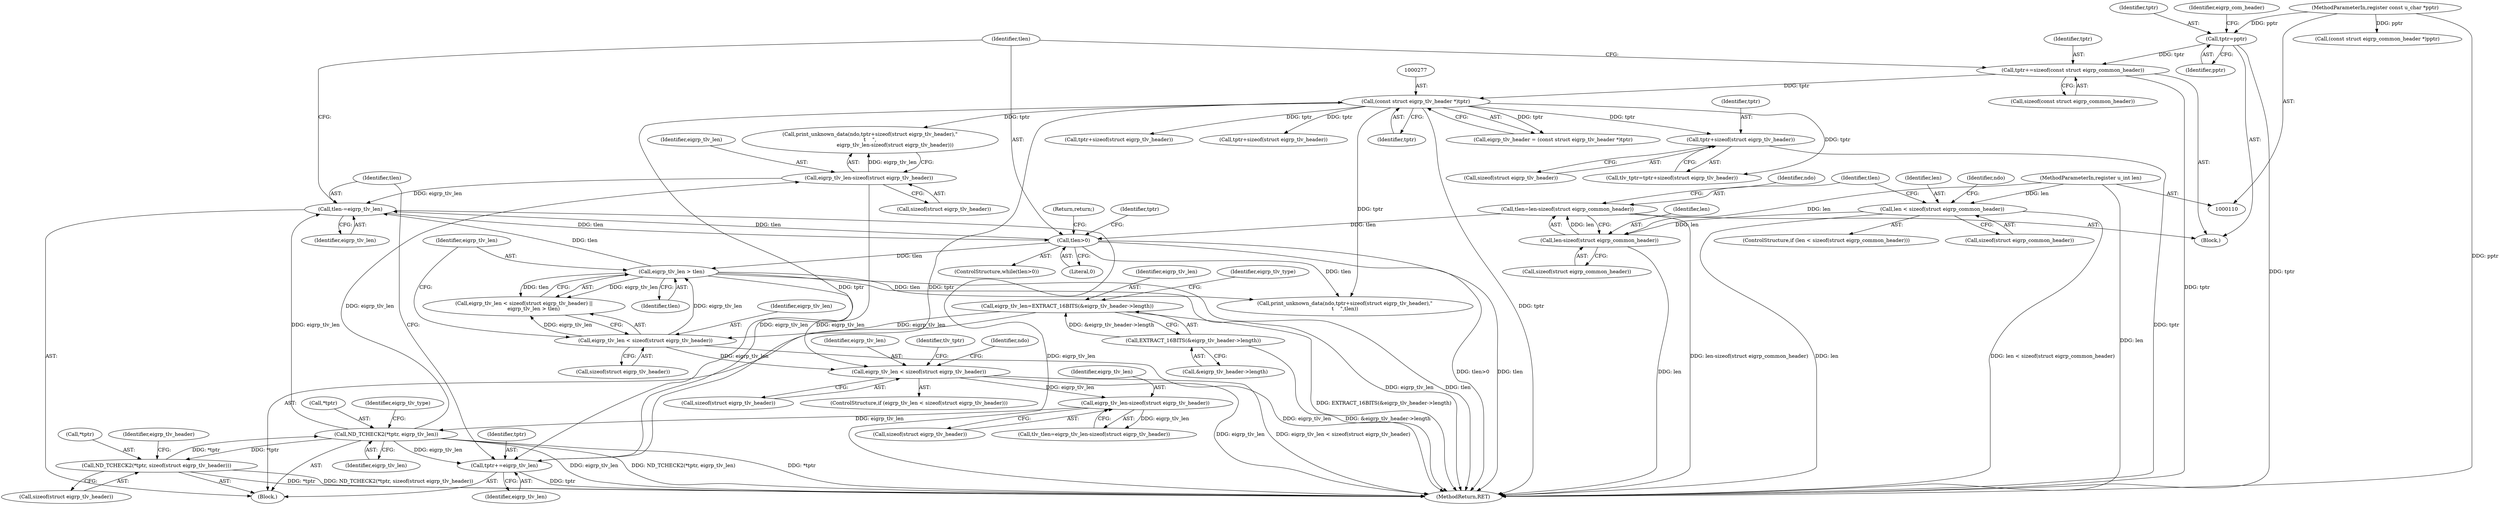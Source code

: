 digraph "0_tcpdump_de981e6070d168b58ec1bb0713ded77ed4ad87f4@API" {
"1000343" [label="(Call,tptr+sizeof(struct eigrp_tlv_header))"];
"1000276" [label="(Call,(const struct eigrp_tlv_header *)tptr)"];
"1001285" [label="(Call,tptr+=eigrp_tlv_len)"];
"1000353" [label="(Call,ND_TCHECK2(*tptr, eigrp_tlv_len))"];
"1000269" [label="(Call,ND_TCHECK2(*tptr, sizeof(struct eigrp_tlv_header)))"];
"1000349" [label="(Call,eigrp_tlv_len-sizeof(struct eigrp_tlv_header))"];
"1000326" [label="(Call,eigrp_tlv_len < sizeof(struct eigrp_tlv_header))"];
"1000295" [label="(Call,eigrp_tlv_len < sizeof(struct eigrp_tlv_header))"];
"1000279" [label="(Call,eigrp_tlv_len=EXTRACT_16BITS(&eigrp_tlv_header->length))"];
"1000281" [label="(Call,EXTRACT_16BITS(&eigrp_tlv_header->length))"];
"1000299" [label="(Call,eigrp_tlv_len > tlen)"];
"1000265" [label="(Call,tlen>0)"];
"1000200" [label="(Call,tlen=len-sizeof(struct eigrp_common_header))"];
"1000202" [label="(Call,len-sizeof(struct eigrp_common_header))"];
"1000176" [label="(Call,len < sizeof(struct eigrp_common_header))"];
"1000113" [label="(MethodParameterIn,register u_int len)"];
"1001288" [label="(Call,tlen-=eigrp_tlv_len)"];
"1001281" [label="(Call,eigrp_tlv_len-sizeof(struct eigrp_tlv_header))"];
"1000260" [label="(Call,tptr+=sizeof(const struct eigrp_common_header))"];
"1000127" [label="(Call,tptr=pptr)"];
"1000112" [label="(MethodParameterIn,register const u_char *pptr)"];
"1000347" [label="(Call,tlv_tlen=eigrp_tlv_len-sizeof(struct eigrp_tlv_header))"];
"1000204" [label="(Call,sizeof(struct eigrp_common_header))"];
"1001288" [label="(Call,tlen-=eigrp_tlv_len)"];
"1000351" [label="(Call,sizeof(struct eigrp_tlv_header))"];
"1001276" [label="(Call,tptr+sizeof(struct eigrp_tlv_header))"];
"1000265" [label="(Call,tlen>0)"];
"1000261" [label="(Identifier,tptr)"];
"1000305" [label="(Call,tptr+sizeof(struct eigrp_tlv_header))"];
"1000176" [label="(Call,len < sizeof(struct eigrp_common_header))"];
"1000201" [label="(Identifier,tlen)"];
"1000202" [label="(Call,len-sizeof(struct eigrp_common_header))"];
"1000303" [label="(Call,print_unknown_data(ndo,tptr+sizeof(struct eigrp_tlv_header),\"\n\t    \",tlen))"];
"1000268" [label="(Block,)"];
"1000295" [label="(Call,eigrp_tlv_len < sizeof(struct eigrp_tlv_header))"];
"1000287" [label="(Identifier,eigrp_tlv_type)"];
"1000129" [label="(Identifier,pptr)"];
"1000349" [label="(Call,eigrp_tlv_len-sizeof(struct eigrp_tlv_header))"];
"1000294" [label="(Call,eigrp_tlv_len < sizeof(struct eigrp_tlv_header) ||\n            eigrp_tlv_len > tlen)"];
"1000327" [label="(Identifier,eigrp_tlv_len)"];
"1000208" [label="(Identifier,ndo)"];
"1001282" [label="(Identifier,eigrp_tlv_len)"];
"1000353" [label="(Call,ND_TCHECK2(*tptr, eigrp_tlv_len))"];
"1000127" [label="(Call,tptr=pptr)"];
"1001286" [label="(Identifier,tptr)"];
"1000128" [label="(Identifier,tptr)"];
"1000276" [label="(Call,(const struct eigrp_tlv_header *)tptr)"];
"1000175" [label="(ControlStructure,if (len < sizeof(struct eigrp_common_header)))"];
"1000177" [label="(Identifier,len)"];
"1001290" [label="(Identifier,eigrp_tlv_len)"];
"1000269" [label="(Call,ND_TCHECK2(*tptr, sizeof(struct eigrp_tlv_header)))"];
"1000342" [label="(Identifier,tlv_tptr)"];
"1000300" [label="(Identifier,eigrp_tlv_len)"];
"1000178" [label="(Call,sizeof(struct eigrp_common_header))"];
"1000112" [label="(MethodParameterIn,register const u_char *pptr)"];
"1000296" [label="(Identifier,eigrp_tlv_len)"];
"1000282" [label="(Call,&eigrp_tlv_header->length)"];
"1000356" [label="(Identifier,eigrp_tlv_len)"];
"1000266" [label="(Identifier,tlen)"];
"1000270" [label="(Call,*tptr)"];
"1000275" [label="(Identifier,eigrp_tlv_header)"];
"1000114" [label="(Block,)"];
"1000358" [label="(Identifier,eigrp_tlv_type)"];
"1000272" [label="(Call,sizeof(struct eigrp_tlv_header))"];
"1000264" [label="(ControlStructure,while(tlen>0))"];
"1001297" [label="(MethodReturn,RET)"];
"1001291" [label="(Return,return;)"];
"1000343" [label="(Call,tptr+sizeof(struct eigrp_tlv_header))"];
"1000262" [label="(Call,sizeof(const struct eigrp_common_header))"];
"1000260" [label="(Call,tptr+=sizeof(const struct eigrp_common_header))"];
"1000297" [label="(Call,sizeof(struct eigrp_tlv_header))"];
"1001283" [label="(Call,sizeof(struct eigrp_tlv_header))"];
"1000350" [label="(Identifier,eigrp_tlv_len)"];
"1000131" [label="(Identifier,eigrp_com_header)"];
"1000132" [label="(Call,(const struct eigrp_common_header *)pptr)"];
"1000200" [label="(Call,tlen=len-sizeof(struct eigrp_common_header))"];
"1000278" [label="(Identifier,tptr)"];
"1000341" [label="(Call,tlv_tptr=tptr+sizeof(struct eigrp_tlv_header))"];
"1000267" [label="(Literal,0)"];
"1001274" [label="(Call,print_unknown_data(ndo,tptr+sizeof(struct eigrp_tlv_header),\"\n\t    \",\n                               eigrp_tlv_len-sizeof(struct eigrp_tlv_header)))"];
"1000345" [label="(Call,sizeof(struct eigrp_tlv_header))"];
"1000301" [label="(Identifier,tlen)"];
"1001285" [label="(Call,tptr+=eigrp_tlv_len)"];
"1000328" [label="(Call,sizeof(struct eigrp_tlv_header))"];
"1000183" [label="(Identifier,ndo)"];
"1001289" [label="(Identifier,tlen)"];
"1000354" [label="(Call,*tptr)"];
"1000333" [label="(Identifier,ndo)"];
"1000299" [label="(Call,eigrp_tlv_len > tlen)"];
"1000279" [label="(Call,eigrp_tlv_len=EXTRACT_16BITS(&eigrp_tlv_header->length))"];
"1000271" [label="(Identifier,tptr)"];
"1000326" [label="(Call,eigrp_tlv_len < sizeof(struct eigrp_tlv_header))"];
"1000113" [label="(MethodParameterIn,register u_int len)"];
"1001287" [label="(Identifier,eigrp_tlv_len)"];
"1000344" [label="(Identifier,tptr)"];
"1001281" [label="(Call,eigrp_tlv_len-sizeof(struct eigrp_tlv_header))"];
"1000280" [label="(Identifier,eigrp_tlv_len)"];
"1000281" [label="(Call,EXTRACT_16BITS(&eigrp_tlv_header->length))"];
"1000325" [label="(ControlStructure,if (eigrp_tlv_len < sizeof(struct eigrp_tlv_header)))"];
"1000203" [label="(Identifier,len)"];
"1000274" [label="(Call,eigrp_tlv_header = (const struct eigrp_tlv_header *)tptr)"];
"1000343" -> "1000341"  [label="AST: "];
"1000343" -> "1000345"  [label="CFG: "];
"1000344" -> "1000343"  [label="AST: "];
"1000345" -> "1000343"  [label="AST: "];
"1000341" -> "1000343"  [label="CFG: "];
"1000343" -> "1001297"  [label="DDG: tptr"];
"1000276" -> "1000343"  [label="DDG: tptr"];
"1000276" -> "1000274"  [label="AST: "];
"1000276" -> "1000278"  [label="CFG: "];
"1000277" -> "1000276"  [label="AST: "];
"1000278" -> "1000276"  [label="AST: "];
"1000274" -> "1000276"  [label="CFG: "];
"1000276" -> "1001297"  [label="DDG: tptr"];
"1000276" -> "1000274"  [label="DDG: tptr"];
"1001285" -> "1000276"  [label="DDG: tptr"];
"1000260" -> "1000276"  [label="DDG: tptr"];
"1000276" -> "1000303"  [label="DDG: tptr"];
"1000276" -> "1000305"  [label="DDG: tptr"];
"1000276" -> "1000341"  [label="DDG: tptr"];
"1000276" -> "1001274"  [label="DDG: tptr"];
"1000276" -> "1001276"  [label="DDG: tptr"];
"1000276" -> "1001285"  [label="DDG: tptr"];
"1001285" -> "1000268"  [label="AST: "];
"1001285" -> "1001287"  [label="CFG: "];
"1001286" -> "1001285"  [label="AST: "];
"1001287" -> "1001285"  [label="AST: "];
"1001289" -> "1001285"  [label="CFG: "];
"1001285" -> "1001297"  [label="DDG: tptr"];
"1000353" -> "1001285"  [label="DDG: eigrp_tlv_len"];
"1001281" -> "1001285"  [label="DDG: eigrp_tlv_len"];
"1000353" -> "1000268"  [label="AST: "];
"1000353" -> "1000356"  [label="CFG: "];
"1000354" -> "1000353"  [label="AST: "];
"1000356" -> "1000353"  [label="AST: "];
"1000358" -> "1000353"  [label="CFG: "];
"1000353" -> "1001297"  [label="DDG: eigrp_tlv_len"];
"1000353" -> "1001297"  [label="DDG: ND_TCHECK2(*tptr, eigrp_tlv_len)"];
"1000353" -> "1001297"  [label="DDG: *tptr"];
"1000353" -> "1000269"  [label="DDG: *tptr"];
"1000269" -> "1000353"  [label="DDG: *tptr"];
"1000349" -> "1000353"  [label="DDG: eigrp_tlv_len"];
"1000353" -> "1001281"  [label="DDG: eigrp_tlv_len"];
"1000353" -> "1001288"  [label="DDG: eigrp_tlv_len"];
"1000269" -> "1000268"  [label="AST: "];
"1000269" -> "1000272"  [label="CFG: "];
"1000270" -> "1000269"  [label="AST: "];
"1000272" -> "1000269"  [label="AST: "];
"1000275" -> "1000269"  [label="CFG: "];
"1000269" -> "1001297"  [label="DDG: ND_TCHECK2(*tptr, sizeof(struct eigrp_tlv_header))"];
"1000269" -> "1001297"  [label="DDG: *tptr"];
"1000349" -> "1000347"  [label="AST: "];
"1000349" -> "1000351"  [label="CFG: "];
"1000350" -> "1000349"  [label="AST: "];
"1000351" -> "1000349"  [label="AST: "];
"1000347" -> "1000349"  [label="CFG: "];
"1000349" -> "1000347"  [label="DDG: eigrp_tlv_len"];
"1000326" -> "1000349"  [label="DDG: eigrp_tlv_len"];
"1000326" -> "1000325"  [label="AST: "];
"1000326" -> "1000328"  [label="CFG: "];
"1000327" -> "1000326"  [label="AST: "];
"1000328" -> "1000326"  [label="AST: "];
"1000333" -> "1000326"  [label="CFG: "];
"1000342" -> "1000326"  [label="CFG: "];
"1000326" -> "1001297"  [label="DDG: eigrp_tlv_len < sizeof(struct eigrp_tlv_header)"];
"1000326" -> "1001297"  [label="DDG: eigrp_tlv_len"];
"1000295" -> "1000326"  [label="DDG: eigrp_tlv_len"];
"1000299" -> "1000326"  [label="DDG: eigrp_tlv_len"];
"1000295" -> "1000294"  [label="AST: "];
"1000295" -> "1000297"  [label="CFG: "];
"1000296" -> "1000295"  [label="AST: "];
"1000297" -> "1000295"  [label="AST: "];
"1000300" -> "1000295"  [label="CFG: "];
"1000294" -> "1000295"  [label="CFG: "];
"1000295" -> "1001297"  [label="DDG: eigrp_tlv_len"];
"1000295" -> "1000294"  [label="DDG: eigrp_tlv_len"];
"1000279" -> "1000295"  [label="DDG: eigrp_tlv_len"];
"1000295" -> "1000299"  [label="DDG: eigrp_tlv_len"];
"1000279" -> "1000268"  [label="AST: "];
"1000279" -> "1000281"  [label="CFG: "];
"1000280" -> "1000279"  [label="AST: "];
"1000281" -> "1000279"  [label="AST: "];
"1000287" -> "1000279"  [label="CFG: "];
"1000279" -> "1001297"  [label="DDG: EXTRACT_16BITS(&eigrp_tlv_header->length)"];
"1000281" -> "1000279"  [label="DDG: &eigrp_tlv_header->length"];
"1000281" -> "1000282"  [label="CFG: "];
"1000282" -> "1000281"  [label="AST: "];
"1000281" -> "1001297"  [label="DDG: &eigrp_tlv_header->length"];
"1000299" -> "1000294"  [label="AST: "];
"1000299" -> "1000301"  [label="CFG: "];
"1000300" -> "1000299"  [label="AST: "];
"1000301" -> "1000299"  [label="AST: "];
"1000294" -> "1000299"  [label="CFG: "];
"1000299" -> "1001297"  [label="DDG: tlen"];
"1000299" -> "1001297"  [label="DDG: eigrp_tlv_len"];
"1000299" -> "1000294"  [label="DDG: eigrp_tlv_len"];
"1000299" -> "1000294"  [label="DDG: tlen"];
"1000265" -> "1000299"  [label="DDG: tlen"];
"1000299" -> "1000303"  [label="DDG: tlen"];
"1000299" -> "1001288"  [label="DDG: tlen"];
"1000265" -> "1000264"  [label="AST: "];
"1000265" -> "1000267"  [label="CFG: "];
"1000266" -> "1000265"  [label="AST: "];
"1000267" -> "1000265"  [label="AST: "];
"1000271" -> "1000265"  [label="CFG: "];
"1001291" -> "1000265"  [label="CFG: "];
"1000265" -> "1001297"  [label="DDG: tlen>0"];
"1000265" -> "1001297"  [label="DDG: tlen"];
"1000200" -> "1000265"  [label="DDG: tlen"];
"1001288" -> "1000265"  [label="DDG: tlen"];
"1000265" -> "1000303"  [label="DDG: tlen"];
"1000265" -> "1001288"  [label="DDG: tlen"];
"1000200" -> "1000114"  [label="AST: "];
"1000200" -> "1000202"  [label="CFG: "];
"1000201" -> "1000200"  [label="AST: "];
"1000202" -> "1000200"  [label="AST: "];
"1000208" -> "1000200"  [label="CFG: "];
"1000200" -> "1001297"  [label="DDG: len-sizeof(struct eigrp_common_header)"];
"1000202" -> "1000200"  [label="DDG: len"];
"1000202" -> "1000204"  [label="CFG: "];
"1000203" -> "1000202"  [label="AST: "];
"1000204" -> "1000202"  [label="AST: "];
"1000202" -> "1001297"  [label="DDG: len"];
"1000176" -> "1000202"  [label="DDG: len"];
"1000113" -> "1000202"  [label="DDG: len"];
"1000176" -> "1000175"  [label="AST: "];
"1000176" -> "1000178"  [label="CFG: "];
"1000177" -> "1000176"  [label="AST: "];
"1000178" -> "1000176"  [label="AST: "];
"1000183" -> "1000176"  [label="CFG: "];
"1000201" -> "1000176"  [label="CFG: "];
"1000176" -> "1001297"  [label="DDG: len < sizeof(struct eigrp_common_header)"];
"1000176" -> "1001297"  [label="DDG: len"];
"1000113" -> "1000176"  [label="DDG: len"];
"1000113" -> "1000110"  [label="AST: "];
"1000113" -> "1001297"  [label="DDG: len"];
"1001288" -> "1000268"  [label="AST: "];
"1001288" -> "1001290"  [label="CFG: "];
"1001289" -> "1001288"  [label="AST: "];
"1001290" -> "1001288"  [label="AST: "];
"1000266" -> "1001288"  [label="CFG: "];
"1001288" -> "1001297"  [label="DDG: eigrp_tlv_len"];
"1001281" -> "1001288"  [label="DDG: eigrp_tlv_len"];
"1001281" -> "1001274"  [label="AST: "];
"1001281" -> "1001283"  [label="CFG: "];
"1001282" -> "1001281"  [label="AST: "];
"1001283" -> "1001281"  [label="AST: "];
"1001274" -> "1001281"  [label="CFG: "];
"1001281" -> "1001274"  [label="DDG: eigrp_tlv_len"];
"1000260" -> "1000114"  [label="AST: "];
"1000260" -> "1000262"  [label="CFG: "];
"1000261" -> "1000260"  [label="AST: "];
"1000262" -> "1000260"  [label="AST: "];
"1000266" -> "1000260"  [label="CFG: "];
"1000260" -> "1001297"  [label="DDG: tptr"];
"1000127" -> "1000260"  [label="DDG: tptr"];
"1000127" -> "1000114"  [label="AST: "];
"1000127" -> "1000129"  [label="CFG: "];
"1000128" -> "1000127"  [label="AST: "];
"1000129" -> "1000127"  [label="AST: "];
"1000131" -> "1000127"  [label="CFG: "];
"1000127" -> "1001297"  [label="DDG: tptr"];
"1000112" -> "1000127"  [label="DDG: pptr"];
"1000112" -> "1000110"  [label="AST: "];
"1000112" -> "1001297"  [label="DDG: pptr"];
"1000112" -> "1000132"  [label="DDG: pptr"];
}
